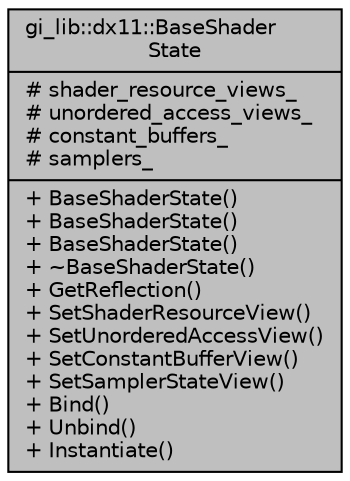 digraph "gi_lib::dx11::BaseShaderState"
{
  edge [fontname="Helvetica",fontsize="10",labelfontname="Helvetica",labelfontsize="10"];
  node [fontname="Helvetica",fontsize="10",shape=record];
  Node1 [label="{gi_lib::dx11::BaseShader\lState\n|# shader_resource_views_\l# unordered_access_views_\l# constant_buffers_\l# samplers_\l|+ BaseShaderState()\l+ BaseShaderState()\l+ BaseShaderState()\l+ ~BaseShaderState()\l+ GetReflection()\l+ SetShaderResourceView()\l+ SetUnorderedAccessView()\l+ SetConstantBufferView()\l+ SetSamplerStateView()\l+ Bind()\l+ Unbind()\l+ Instantiate()\l}",height=0.2,width=0.4,color="black", fillcolor="grey75", style="filled", fontcolor="black"];
}
